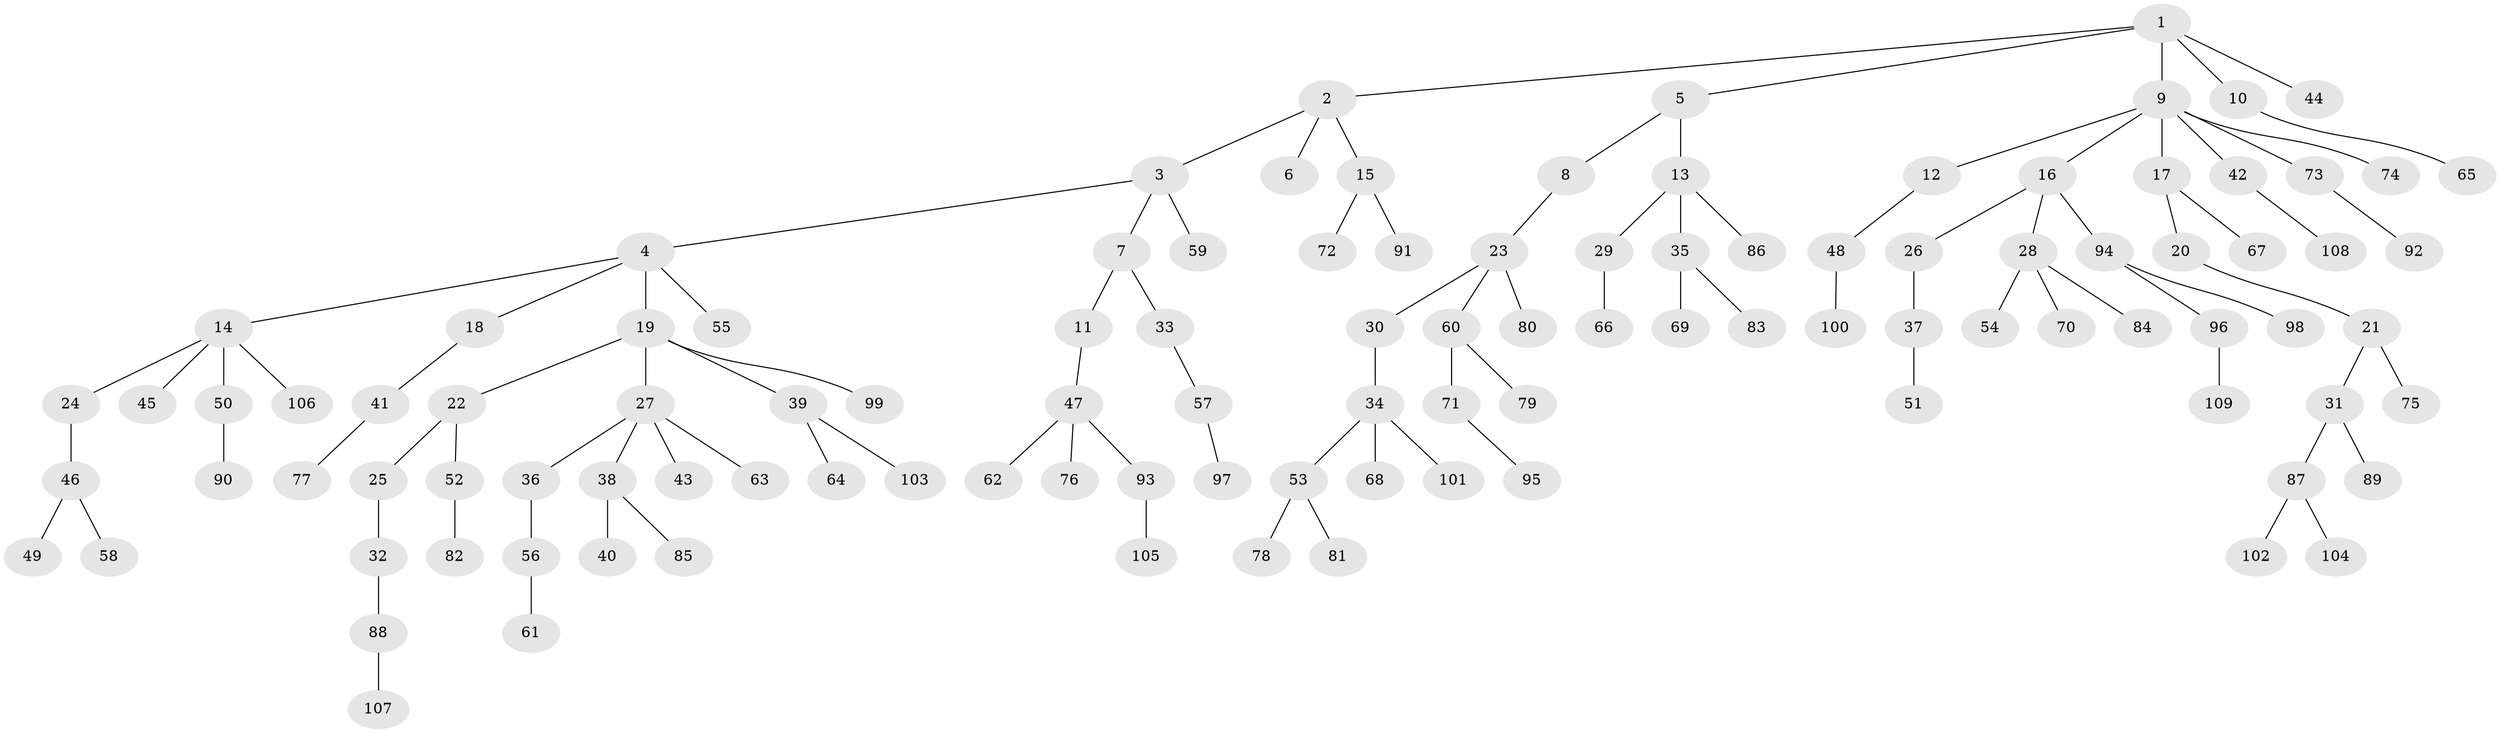 // Generated by graph-tools (version 1.1) at 2025/50/03/09/25 03:50:20]
// undirected, 109 vertices, 108 edges
graph export_dot {
graph [start="1"]
  node [color=gray90,style=filled];
  1;
  2;
  3;
  4;
  5;
  6;
  7;
  8;
  9;
  10;
  11;
  12;
  13;
  14;
  15;
  16;
  17;
  18;
  19;
  20;
  21;
  22;
  23;
  24;
  25;
  26;
  27;
  28;
  29;
  30;
  31;
  32;
  33;
  34;
  35;
  36;
  37;
  38;
  39;
  40;
  41;
  42;
  43;
  44;
  45;
  46;
  47;
  48;
  49;
  50;
  51;
  52;
  53;
  54;
  55;
  56;
  57;
  58;
  59;
  60;
  61;
  62;
  63;
  64;
  65;
  66;
  67;
  68;
  69;
  70;
  71;
  72;
  73;
  74;
  75;
  76;
  77;
  78;
  79;
  80;
  81;
  82;
  83;
  84;
  85;
  86;
  87;
  88;
  89;
  90;
  91;
  92;
  93;
  94;
  95;
  96;
  97;
  98;
  99;
  100;
  101;
  102;
  103;
  104;
  105;
  106;
  107;
  108;
  109;
  1 -- 2;
  1 -- 5;
  1 -- 9;
  1 -- 10;
  1 -- 44;
  2 -- 3;
  2 -- 6;
  2 -- 15;
  3 -- 4;
  3 -- 7;
  3 -- 59;
  4 -- 14;
  4 -- 18;
  4 -- 19;
  4 -- 55;
  5 -- 8;
  5 -- 13;
  7 -- 11;
  7 -- 33;
  8 -- 23;
  9 -- 12;
  9 -- 16;
  9 -- 17;
  9 -- 42;
  9 -- 73;
  9 -- 74;
  10 -- 65;
  11 -- 47;
  12 -- 48;
  13 -- 29;
  13 -- 35;
  13 -- 86;
  14 -- 24;
  14 -- 45;
  14 -- 50;
  14 -- 106;
  15 -- 72;
  15 -- 91;
  16 -- 26;
  16 -- 28;
  16 -- 94;
  17 -- 20;
  17 -- 67;
  18 -- 41;
  19 -- 22;
  19 -- 27;
  19 -- 39;
  19 -- 99;
  20 -- 21;
  21 -- 31;
  21 -- 75;
  22 -- 25;
  22 -- 52;
  23 -- 30;
  23 -- 60;
  23 -- 80;
  24 -- 46;
  25 -- 32;
  26 -- 37;
  27 -- 36;
  27 -- 38;
  27 -- 43;
  27 -- 63;
  28 -- 54;
  28 -- 70;
  28 -- 84;
  29 -- 66;
  30 -- 34;
  31 -- 87;
  31 -- 89;
  32 -- 88;
  33 -- 57;
  34 -- 53;
  34 -- 68;
  34 -- 101;
  35 -- 69;
  35 -- 83;
  36 -- 56;
  37 -- 51;
  38 -- 40;
  38 -- 85;
  39 -- 64;
  39 -- 103;
  41 -- 77;
  42 -- 108;
  46 -- 49;
  46 -- 58;
  47 -- 62;
  47 -- 76;
  47 -- 93;
  48 -- 100;
  50 -- 90;
  52 -- 82;
  53 -- 78;
  53 -- 81;
  56 -- 61;
  57 -- 97;
  60 -- 71;
  60 -- 79;
  71 -- 95;
  73 -- 92;
  87 -- 102;
  87 -- 104;
  88 -- 107;
  93 -- 105;
  94 -- 96;
  94 -- 98;
  96 -- 109;
}
